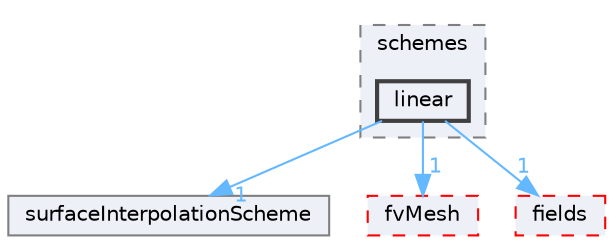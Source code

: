 digraph "src/finiteVolume/interpolation/surfaceInterpolation/schemes/linear"
{
 // LATEX_PDF_SIZE
  bgcolor="transparent";
  edge [fontname=Helvetica,fontsize=10,labelfontname=Helvetica,labelfontsize=10];
  node [fontname=Helvetica,fontsize=10,shape=box,height=0.2,width=0.4];
  compound=true
  subgraph clusterdir_deb7d71175aa940c147966c547ebcb7e {
    graph [ bgcolor="#edf0f7", pencolor="grey50", label="schemes", fontname=Helvetica,fontsize=10 style="filled,dashed", URL="dir_deb7d71175aa940c147966c547ebcb7e.html",tooltip=""]
  dir_9e2eeea6cf6040677fd901bbca7e41e2 [label="linear", fillcolor="#edf0f7", color="grey25", style="filled,bold", URL="dir_9e2eeea6cf6040677fd901bbca7e41e2.html",tooltip=""];
  }
  dir_19d3b1afd53ea5e65e1bc53b79dacb85 [label="surfaceInterpolationScheme", fillcolor="#edf0f7", color="grey50", style="filled", URL="dir_19d3b1afd53ea5e65e1bc53b79dacb85.html",tooltip=""];
  dir_c382fa095c9c33d8673c0dd60aaef275 [label="fvMesh", fillcolor="#edf0f7", color="red", style="filled,dashed", URL="dir_c382fa095c9c33d8673c0dd60aaef275.html",tooltip=""];
  dir_25ab4a83a983f7bb7a38b7f63bb141b7 [label="fields", fillcolor="#edf0f7", color="red", style="filled,dashed", URL="dir_25ab4a83a983f7bb7a38b7f63bb141b7.html",tooltip=""];
  dir_9e2eeea6cf6040677fd901bbca7e41e2->dir_19d3b1afd53ea5e65e1bc53b79dacb85 [headlabel="1", labeldistance=1.5 headhref="dir_002181_003849.html" href="dir_002181_003849.html" color="steelblue1" fontcolor="steelblue1"];
  dir_9e2eeea6cf6040677fd901bbca7e41e2->dir_25ab4a83a983f7bb7a38b7f63bb141b7 [headlabel="1", labeldistance=1.5 headhref="dir_002181_001332.html" href="dir_002181_001332.html" color="steelblue1" fontcolor="steelblue1"];
  dir_9e2eeea6cf6040677fd901bbca7e41e2->dir_c382fa095c9c33d8673c0dd60aaef275 [headlabel="1", labeldistance=1.5 headhref="dir_002181_001544.html" href="dir_002181_001544.html" color="steelblue1" fontcolor="steelblue1"];
}
